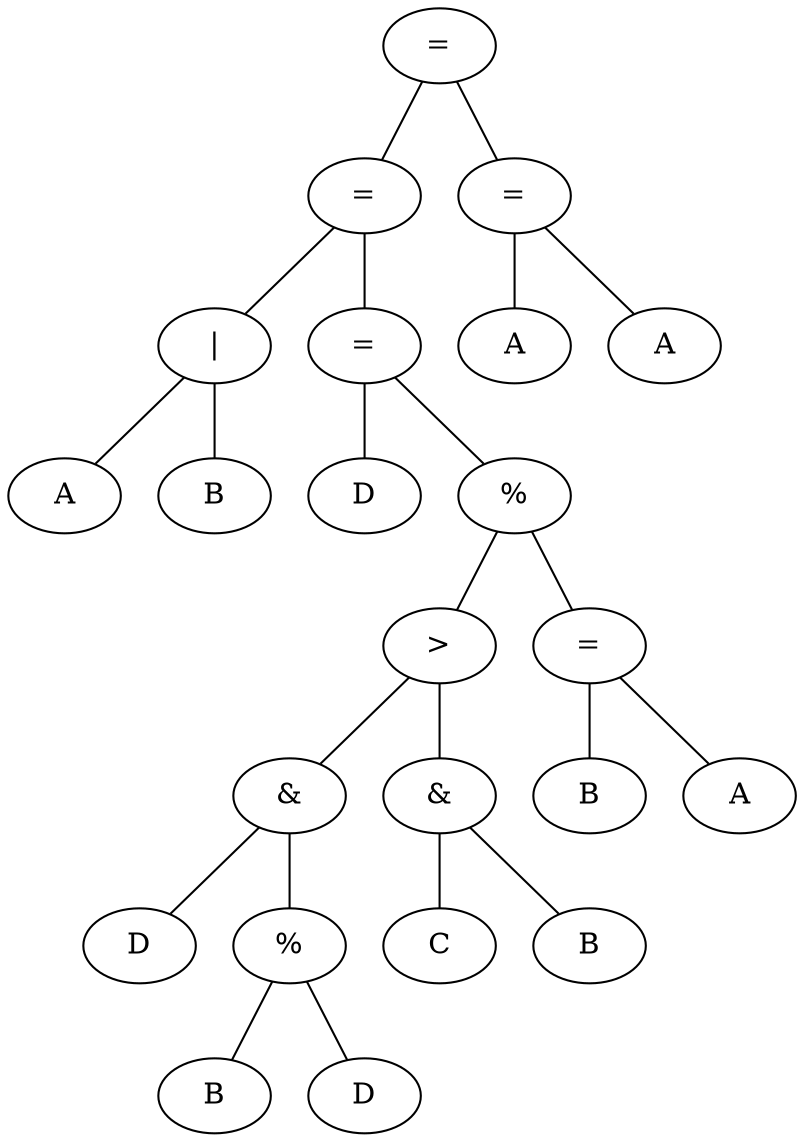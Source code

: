 graph logic {
node1 [label = "="]
node2 [label = "="]
node1 -- node2
node3 [label = "|"]
node2 -- node3
node4 [label = "A"]
node3 -- node4
node5 [label = "B"]
node3 -- node5
node6 [label = "="]
node2 -- node6
node7 [label = "D"]
node6 -- node7
node8 [label = "%"]
node6 -- node8
node9 [label = ">"]
node8 -- node9
node10 [label = "&"]
node9 -- node10
node11 [label = "D"]
node10 -- node11
node12 [label = "%"]
node10 -- node12
node13 [label = "B"]
node12 -- node13
node14 [label = "D"]
node12 -- node14
node15 [label = "&"]
node9 -- node15
node16 [label = "C"]
node15 -- node16
node17 [label = "B"]
node15 -- node17
node18 [label = "="]
node8 -- node18
node19 [label = "B"]
node18 -- node19
node20 [label = "A"]
node18 -- node20
node21 [label = "="]
node1 -- node21
node22 [label = "A"]
node21 -- node22
node23 [label = "A"]
node21 -- node23
}
